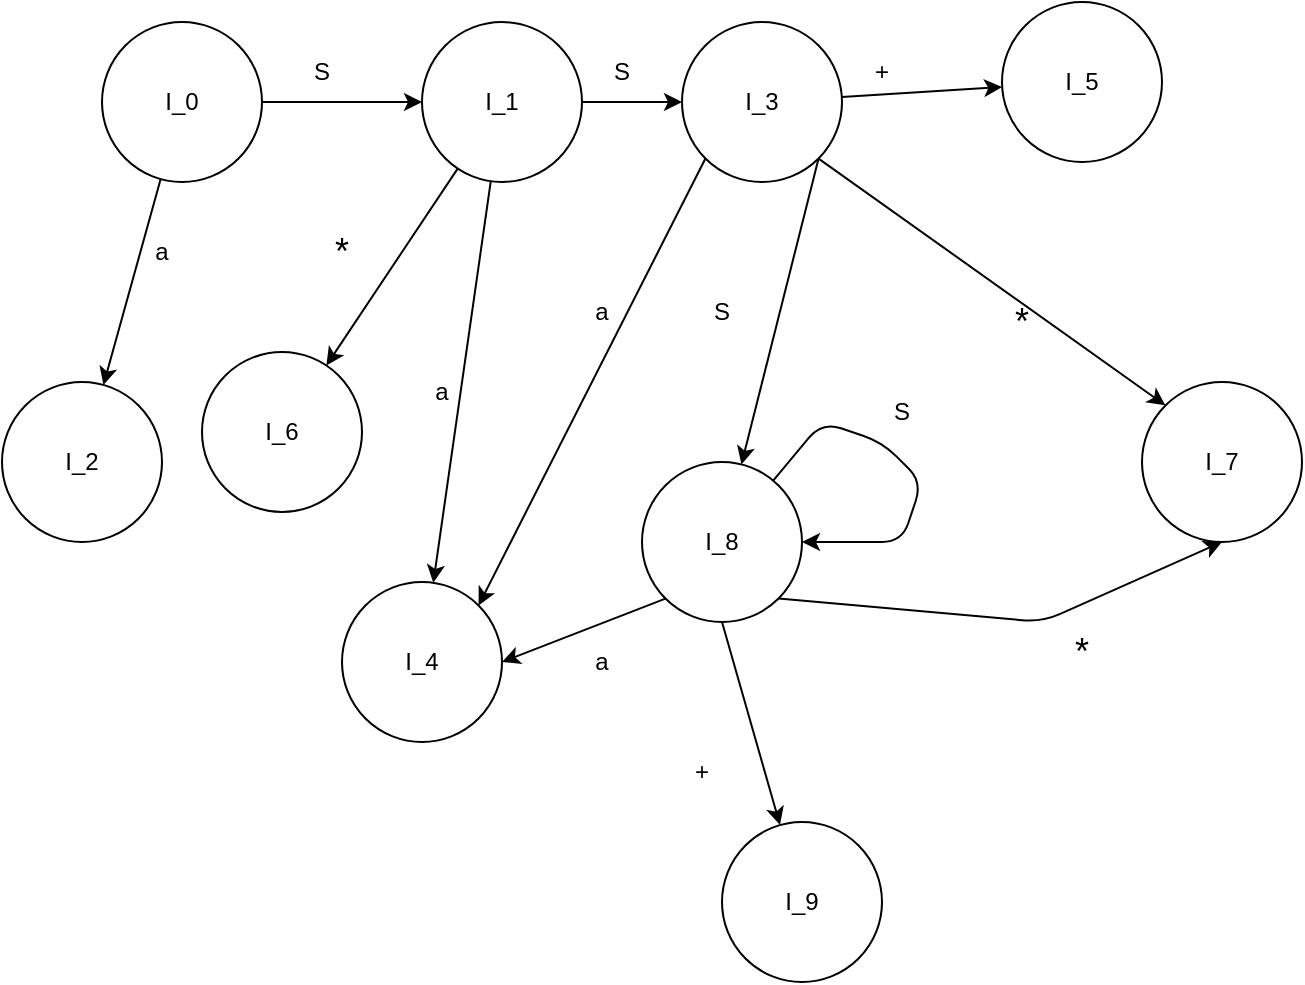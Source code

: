 <mxfile>
    <diagram id="jY5nptFJ9Y3iB9riCZtX" name="第 1 页">
        <mxGraphModel dx="649" dy="464" grid="1" gridSize="10" guides="1" tooltips="1" connect="1" arrows="1" fold="1" page="1" pageScale="1" pageWidth="1600" pageHeight="900" math="0" shadow="0">
            <root>
                <mxCell id="0"/>
                <mxCell id="1" parent="0"/>
                <mxCell id="3" style="edgeStyle=none;html=1;" parent="1" source="2" target="4" edge="1">
                    <mxGeometry relative="1" as="geometry">
                        <mxPoint x="230" y="390" as="targetPoint"/>
                    </mxGeometry>
                </mxCell>
                <mxCell id="6" style="edgeStyle=none;html=1;" parent="1" source="2" target="7" edge="1">
                    <mxGeometry relative="1" as="geometry">
                        <mxPoint x="120" y="500" as="targetPoint"/>
                    </mxGeometry>
                </mxCell>
                <mxCell id="2" value="I_0" style="ellipse;whiteSpace=wrap;html=1;aspect=fixed;" parent="1" vertex="1">
                    <mxGeometry x="60" y="350" width="80" height="80" as="geometry"/>
                </mxCell>
                <mxCell id="9" style="edgeStyle=none;html=1;" parent="1" source="4" target="10" edge="1">
                    <mxGeometry relative="1" as="geometry">
                        <mxPoint x="390" y="390" as="targetPoint"/>
                    </mxGeometry>
                </mxCell>
                <mxCell id="22" style="edgeStyle=none;html=1;fontSize=12;" parent="1" source="4" target="23" edge="1">
                    <mxGeometry relative="1" as="geometry">
                        <mxPoint x="260" y="500" as="targetPoint"/>
                    </mxGeometry>
                </mxCell>
                <mxCell id="83" style="edgeStyle=none;html=1;fontSize=12;" parent="1" source="4" target="84" edge="1">
                    <mxGeometry relative="1" as="geometry">
                        <mxPoint x="240" y="570" as="targetPoint"/>
                    </mxGeometry>
                </mxCell>
                <mxCell id="4" value="I_1" style="ellipse;whiteSpace=wrap;html=1;aspect=fixed;" parent="1" vertex="1">
                    <mxGeometry x="220" y="350" width="80" height="80" as="geometry"/>
                </mxCell>
                <mxCell id="5" value="S" style="text;html=1;strokeColor=none;fillColor=none;align=center;verticalAlign=middle;whiteSpace=wrap;rounded=0;" parent="1" vertex="1">
                    <mxGeometry x="140" y="360" width="60" height="30" as="geometry"/>
                </mxCell>
                <mxCell id="7" value="I_2" style="ellipse;whiteSpace=wrap;html=1;aspect=fixed;" parent="1" vertex="1">
                    <mxGeometry x="10" y="530" width="80" height="80" as="geometry"/>
                </mxCell>
                <mxCell id="8" value="a" style="text;html=1;strokeColor=none;fillColor=none;align=center;verticalAlign=middle;whiteSpace=wrap;rounded=0;" parent="1" vertex="1">
                    <mxGeometry x="60" y="450" width="60" height="30" as="geometry"/>
                </mxCell>
                <mxCell id="19" style="edgeStyle=none;html=1;fontSize=12;" parent="1" source="10" target="20" edge="1">
                    <mxGeometry relative="1" as="geometry">
                        <mxPoint x="500" y="390" as="targetPoint"/>
                    </mxGeometry>
                </mxCell>
                <mxCell id="26" style="edgeStyle=none;html=1;exitX=1;exitY=1;exitDx=0;exitDy=0;fontSize=12;" parent="1" source="10" target="27" edge="1">
                    <mxGeometry relative="1" as="geometry">
                        <mxPoint x="490" y="580" as="targetPoint"/>
                    </mxGeometry>
                </mxCell>
                <mxCell id="86" style="edgeStyle=none;html=1;exitX=0;exitY=1;exitDx=0;exitDy=0;entryX=1;entryY=0;entryDx=0;entryDy=0;fontSize=12;" parent="1" source="10" target="84" edge="1">
                    <mxGeometry relative="1" as="geometry"/>
                </mxCell>
                <mxCell id="104" style="edgeStyle=none;html=1;exitX=1;exitY=1;exitDx=0;exitDy=0;entryX=0;entryY=0;entryDx=0;entryDy=0;fontSize=12;" parent="1" source="10" target="30" edge="1">
                    <mxGeometry relative="1" as="geometry"/>
                </mxCell>
                <mxCell id="10" value="I_3" style="ellipse;whiteSpace=wrap;html=1;aspect=fixed;" parent="1" vertex="1">
                    <mxGeometry x="350" y="350" width="80" height="80" as="geometry"/>
                </mxCell>
                <mxCell id="11" value="S" style="text;html=1;strokeColor=none;fillColor=none;align=center;verticalAlign=middle;whiteSpace=wrap;rounded=0;" parent="1" vertex="1">
                    <mxGeometry x="290" y="360" width="60" height="30" as="geometry"/>
                </mxCell>
                <mxCell id="20" value="I_5" style="ellipse;whiteSpace=wrap;html=1;aspect=fixed;fontSize=12;" parent="1" vertex="1">
                    <mxGeometry x="510" y="340" width="80" height="80" as="geometry"/>
                </mxCell>
                <mxCell id="21" value="+" style="text;html=1;strokeColor=none;fillColor=none;align=center;verticalAlign=middle;whiteSpace=wrap;rounded=0;fontSize=12;" parent="1" vertex="1">
                    <mxGeometry x="420" y="360" width="60" height="30" as="geometry"/>
                </mxCell>
                <mxCell id="23" value="I_6" style="ellipse;whiteSpace=wrap;html=1;aspect=fixed;fontSize=12;" parent="1" vertex="1">
                    <mxGeometry x="110" y="515" width="80" height="80" as="geometry"/>
                </mxCell>
                <mxCell id="25" value="&lt;font style=&quot;font-size: 18px;&quot;&gt;*&lt;/font&gt;" style="text;html=1;strokeColor=none;fillColor=none;align=center;verticalAlign=middle;whiteSpace=wrap;rounded=0;" parent="1" vertex="1">
                    <mxGeometry x="150" y="450" width="60" height="30" as="geometry"/>
                </mxCell>
                <mxCell id="29" style="edgeStyle=none;html=1;fontSize=12;entryX=1;entryY=0.5;entryDx=0;entryDy=0;" parent="1" source="27" target="27" edge="1">
                    <mxGeometry relative="1" as="geometry">
                        <mxPoint x="500" y="660" as="targetPoint"/>
                        <Array as="points">
                            <mxPoint x="420" y="550"/>
                            <mxPoint x="450" y="560"/>
                            <mxPoint x="470" y="580"/>
                            <mxPoint x="460" y="610"/>
                        </Array>
                    </mxGeometry>
                </mxCell>
                <mxCell id="99" style="edgeStyle=none;html=1;exitX=0;exitY=1;exitDx=0;exitDy=0;entryX=1;entryY=0.5;entryDx=0;entryDy=0;fontSize=12;" parent="1" source="27" target="84" edge="1">
                    <mxGeometry relative="1" as="geometry"/>
                </mxCell>
                <mxCell id="101" style="edgeStyle=none;html=1;exitX=0.5;exitY=1;exitDx=0;exitDy=0;fontSize=12;" parent="1" source="27" target="102" edge="1">
                    <mxGeometry relative="1" as="geometry">
                        <mxPoint x="420" y="740" as="targetPoint"/>
                    </mxGeometry>
                </mxCell>
                <mxCell id="105" style="edgeStyle=none;html=1;exitX=1;exitY=1;exitDx=0;exitDy=0;entryX=0.5;entryY=1;entryDx=0;entryDy=0;fontSize=12;" parent="1" source="27" target="30" edge="1">
                    <mxGeometry relative="1" as="geometry">
                        <Array as="points">
                            <mxPoint x="530" y="650"/>
                        </Array>
                    </mxGeometry>
                </mxCell>
                <mxCell id="27" value="I_8" style="ellipse;whiteSpace=wrap;html=1;aspect=fixed;fontSize=12;" parent="1" vertex="1">
                    <mxGeometry x="330" y="570" width="80" height="80" as="geometry"/>
                </mxCell>
                <mxCell id="28" value="S" style="text;html=1;strokeColor=none;fillColor=none;align=center;verticalAlign=middle;whiteSpace=wrap;rounded=0;fontSize=12;" parent="1" vertex="1">
                    <mxGeometry x="340" y="480" width="60" height="30" as="geometry"/>
                </mxCell>
                <mxCell id="30" value="I_7" style="ellipse;whiteSpace=wrap;html=1;aspect=fixed;fontSize=12;" parent="1" vertex="1">
                    <mxGeometry x="580" y="530" width="80" height="80" as="geometry"/>
                </mxCell>
                <mxCell id="31" value="S" style="text;html=1;strokeColor=none;fillColor=none;align=center;verticalAlign=middle;whiteSpace=wrap;rounded=0;fontSize=12;" parent="1" vertex="1">
                    <mxGeometry x="430" y="530" width="60" height="30" as="geometry"/>
                </mxCell>
                <mxCell id="84" value="I_4" style="ellipse;whiteSpace=wrap;html=1;aspect=fixed;fontSize=12;" parent="1" vertex="1">
                    <mxGeometry x="180" y="630" width="80" height="80" as="geometry"/>
                </mxCell>
                <mxCell id="85" value="a" style="text;html=1;strokeColor=none;fillColor=none;align=center;verticalAlign=middle;whiteSpace=wrap;rounded=0;" parent="1" vertex="1">
                    <mxGeometry x="200" y="520" width="60" height="30" as="geometry"/>
                </mxCell>
                <mxCell id="87" value="a" style="text;html=1;strokeColor=none;fillColor=none;align=center;verticalAlign=middle;whiteSpace=wrap;rounded=0;" parent="1" vertex="1">
                    <mxGeometry x="280" y="480" width="60" height="30" as="geometry"/>
                </mxCell>
                <mxCell id="89" value="&lt;font style=&quot;font-size: 18px;&quot;&gt;*&lt;/font&gt;" style="text;html=1;strokeColor=none;fillColor=none;align=center;verticalAlign=middle;whiteSpace=wrap;rounded=0;" parent="1" vertex="1">
                    <mxGeometry x="490" y="485" width="60" height="30" as="geometry"/>
                </mxCell>
                <mxCell id="100" value="a" style="text;html=1;strokeColor=none;fillColor=none;align=center;verticalAlign=middle;whiteSpace=wrap;rounded=0;" parent="1" vertex="1">
                    <mxGeometry x="280" y="655" width="60" height="30" as="geometry"/>
                </mxCell>
                <mxCell id="102" value="I_9" style="ellipse;whiteSpace=wrap;html=1;aspect=fixed;fontSize=12;" parent="1" vertex="1">
                    <mxGeometry x="370" y="750" width="80" height="80" as="geometry"/>
                </mxCell>
                <mxCell id="103" value="+" style="text;html=1;strokeColor=none;fillColor=none;align=center;verticalAlign=middle;whiteSpace=wrap;rounded=0;fontSize=12;" parent="1" vertex="1">
                    <mxGeometry x="330" y="710" width="60" height="30" as="geometry"/>
                </mxCell>
                <mxCell id="107" value="&lt;font style=&quot;font-size: 18px;&quot;&gt;*&lt;/font&gt;" style="text;html=1;strokeColor=none;fillColor=none;align=center;verticalAlign=middle;whiteSpace=wrap;rounded=0;" parent="1" vertex="1">
                    <mxGeometry x="520" y="650" width="60" height="30" as="geometry"/>
                </mxCell>
            </root>
        </mxGraphModel>
    </diagram>
</mxfile>